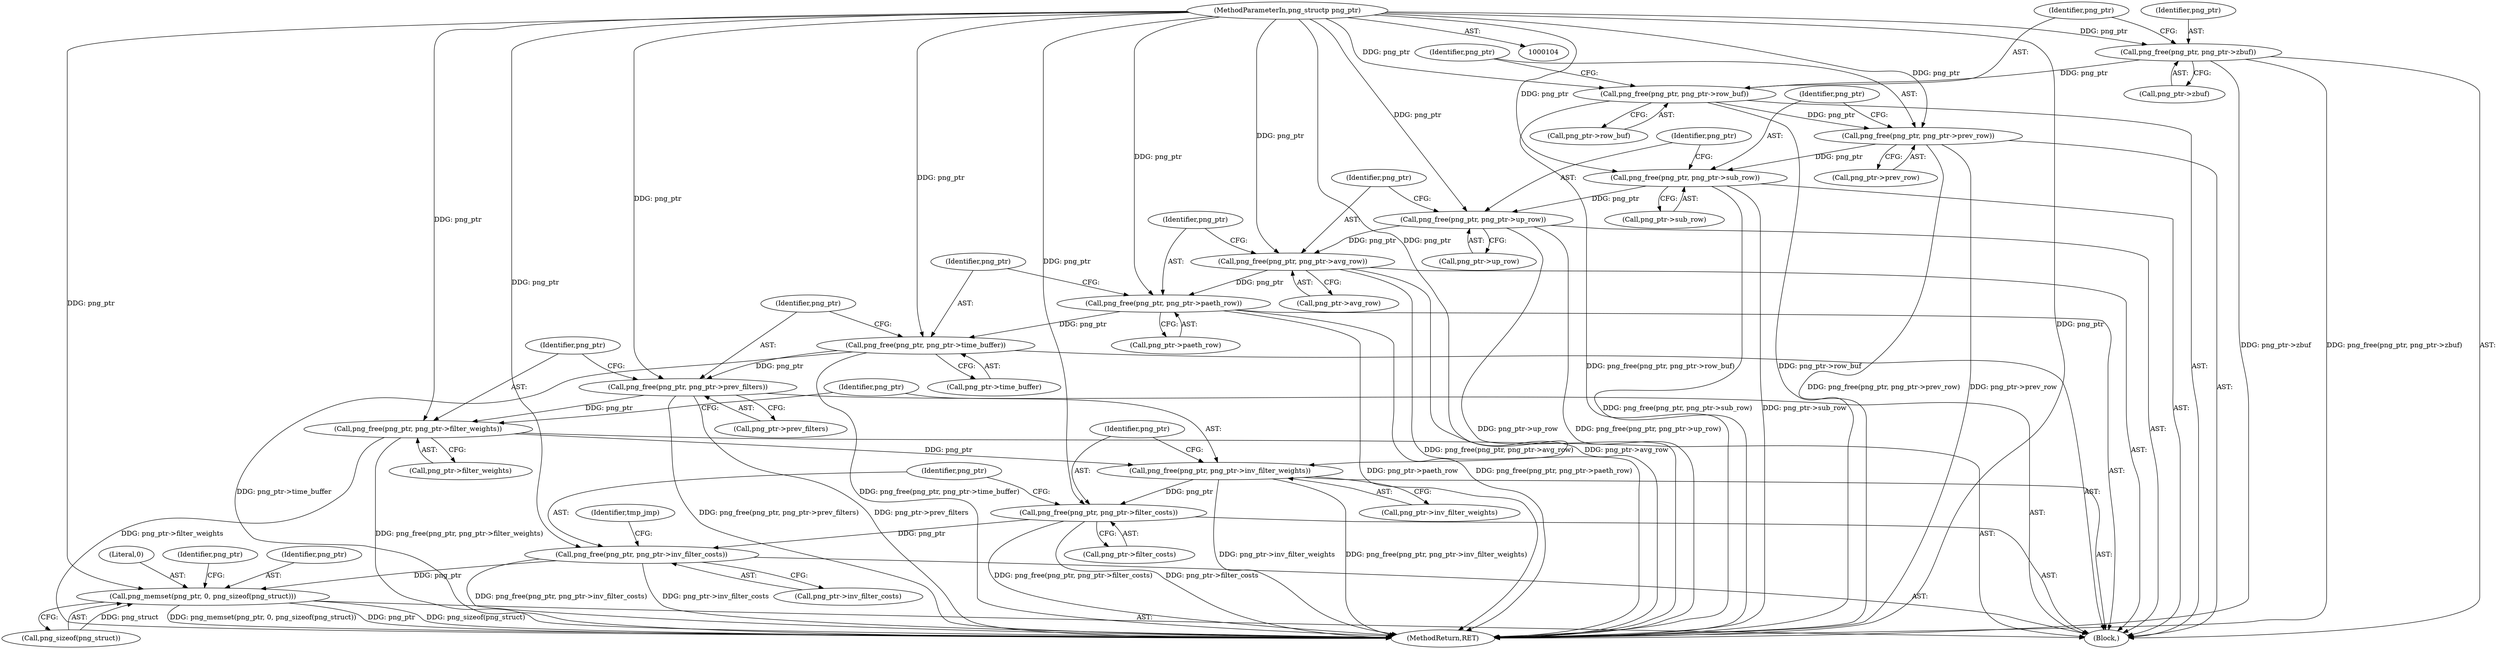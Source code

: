 digraph "1_Chrome_7f3d85b096f66870a15b37c2f40b219b2e292693_27@API" {
"1000175" [label="(Call,png_free(png_ptr, png_ptr->filter_costs))"];
"1000170" [label="(Call,png_free(png_ptr, png_ptr->inv_filter_weights))"];
"1000165" [label="(Call,png_free(png_ptr, png_ptr->filter_weights))"];
"1000160" [label="(Call,png_free(png_ptr, png_ptr->prev_filters))"];
"1000155" [label="(Call,png_free(png_ptr, png_ptr->time_buffer))"];
"1000150" [label="(Call,png_free(png_ptr, png_ptr->paeth_row))"];
"1000145" [label="(Call,png_free(png_ptr, png_ptr->avg_row))"];
"1000140" [label="(Call,png_free(png_ptr, png_ptr->up_row))"];
"1000135" [label="(Call,png_free(png_ptr, png_ptr->sub_row))"];
"1000130" [label="(Call,png_free(png_ptr, png_ptr->prev_row))"];
"1000125" [label="(Call,png_free(png_ptr, png_ptr->row_buf))"];
"1000120" [label="(Call,png_free(png_ptr, png_ptr->zbuf))"];
"1000105" [label="(MethodParameterIn,png_structp png_ptr)"];
"1000180" [label="(Call,png_free(png_ptr, png_ptr->inv_filter_costs))"];
"1000212" [label="(Call,png_memset(png_ptr, 0, png_sizeof(png_struct)))"];
"1000156" [label="(Identifier,png_ptr)"];
"1000177" [label="(Call,png_ptr->filter_costs)"];
"1000162" [label="(Call,png_ptr->prev_filters)"];
"1000215" [label="(Call,png_sizeof(png_struct))"];
"1000176" [label="(Identifier,png_ptr)"];
"1000151" [label="(Identifier,png_ptr)"];
"1000244" [label="(MethodReturn,RET)"];
"1000150" [label="(Call,png_free(png_ptr, png_ptr->paeth_row))"];
"1000146" [label="(Identifier,png_ptr)"];
"1000165" [label="(Call,png_free(png_ptr, png_ptr->filter_weights))"];
"1000141" [label="(Identifier,png_ptr)"];
"1000166" [label="(Identifier,png_ptr)"];
"1000121" [label="(Identifier,png_ptr)"];
"1000171" [label="(Identifier,png_ptr)"];
"1000213" [label="(Identifier,png_ptr)"];
"1000140" [label="(Call,png_free(png_ptr, png_ptr->up_row))"];
"1000137" [label="(Call,png_ptr->sub_row)"];
"1000212" [label="(Call,png_memset(png_ptr, 0, png_sizeof(png_struct)))"];
"1000127" [label="(Call,png_ptr->row_buf)"];
"1000120" [label="(Call,png_free(png_ptr, png_ptr->zbuf))"];
"1000131" [label="(Identifier,png_ptr)"];
"1000160" [label="(Call,png_free(png_ptr, png_ptr->prev_filters))"];
"1000172" [label="(Call,png_ptr->inv_filter_weights)"];
"1000157" [label="(Call,png_ptr->time_buffer)"];
"1000126" [label="(Identifier,png_ptr)"];
"1000161" [label="(Identifier,png_ptr)"];
"1000182" [label="(Call,png_ptr->inv_filter_costs)"];
"1000145" [label="(Call,png_free(png_ptr, png_ptr->avg_row))"];
"1000214" [label="(Literal,0)"];
"1000170" [label="(Call,png_free(png_ptr, png_ptr->inv_filter_weights))"];
"1000130" [label="(Call,png_free(png_ptr, png_ptr->prev_row))"];
"1000125" [label="(Call,png_free(png_ptr, png_ptr->row_buf))"];
"1000132" [label="(Call,png_ptr->prev_row)"];
"1000219" [label="(Identifier,png_ptr)"];
"1000180" [label="(Call,png_free(png_ptr, png_ptr->inv_filter_costs))"];
"1000181" [label="(Identifier,png_ptr)"];
"1000167" [label="(Call,png_ptr->filter_weights)"];
"1000175" [label="(Call,png_free(png_ptr, png_ptr->filter_costs))"];
"1000136" [label="(Identifier,png_ptr)"];
"1000152" [label="(Call,png_ptr->paeth_row)"];
"1000106" [label="(Block,)"];
"1000105" [label="(MethodParameterIn,png_structp png_ptr)"];
"1000155" [label="(Call,png_free(png_ptr, png_ptr->time_buffer))"];
"1000147" [label="(Call,png_ptr->avg_row)"];
"1000142" [label="(Call,png_ptr->up_row)"];
"1000186" [label="(Identifier,tmp_jmp)"];
"1000135" [label="(Call,png_free(png_ptr, png_ptr->sub_row))"];
"1000122" [label="(Call,png_ptr->zbuf)"];
"1000175" -> "1000106"  [label="AST: "];
"1000175" -> "1000177"  [label="CFG: "];
"1000176" -> "1000175"  [label="AST: "];
"1000177" -> "1000175"  [label="AST: "];
"1000181" -> "1000175"  [label="CFG: "];
"1000175" -> "1000244"  [label="DDG: png_ptr->filter_costs"];
"1000175" -> "1000244"  [label="DDG: png_free(png_ptr, png_ptr->filter_costs)"];
"1000170" -> "1000175"  [label="DDG: png_ptr"];
"1000105" -> "1000175"  [label="DDG: png_ptr"];
"1000175" -> "1000180"  [label="DDG: png_ptr"];
"1000170" -> "1000106"  [label="AST: "];
"1000170" -> "1000172"  [label="CFG: "];
"1000171" -> "1000170"  [label="AST: "];
"1000172" -> "1000170"  [label="AST: "];
"1000176" -> "1000170"  [label="CFG: "];
"1000170" -> "1000244"  [label="DDG: png_ptr->inv_filter_weights"];
"1000170" -> "1000244"  [label="DDG: png_free(png_ptr, png_ptr->inv_filter_weights)"];
"1000165" -> "1000170"  [label="DDG: png_ptr"];
"1000105" -> "1000170"  [label="DDG: png_ptr"];
"1000165" -> "1000106"  [label="AST: "];
"1000165" -> "1000167"  [label="CFG: "];
"1000166" -> "1000165"  [label="AST: "];
"1000167" -> "1000165"  [label="AST: "];
"1000171" -> "1000165"  [label="CFG: "];
"1000165" -> "1000244"  [label="DDG: png_ptr->filter_weights"];
"1000165" -> "1000244"  [label="DDG: png_free(png_ptr, png_ptr->filter_weights)"];
"1000160" -> "1000165"  [label="DDG: png_ptr"];
"1000105" -> "1000165"  [label="DDG: png_ptr"];
"1000160" -> "1000106"  [label="AST: "];
"1000160" -> "1000162"  [label="CFG: "];
"1000161" -> "1000160"  [label="AST: "];
"1000162" -> "1000160"  [label="AST: "];
"1000166" -> "1000160"  [label="CFG: "];
"1000160" -> "1000244"  [label="DDG: png_free(png_ptr, png_ptr->prev_filters)"];
"1000160" -> "1000244"  [label="DDG: png_ptr->prev_filters"];
"1000155" -> "1000160"  [label="DDG: png_ptr"];
"1000105" -> "1000160"  [label="DDG: png_ptr"];
"1000155" -> "1000106"  [label="AST: "];
"1000155" -> "1000157"  [label="CFG: "];
"1000156" -> "1000155"  [label="AST: "];
"1000157" -> "1000155"  [label="AST: "];
"1000161" -> "1000155"  [label="CFG: "];
"1000155" -> "1000244"  [label="DDG: png_ptr->time_buffer"];
"1000155" -> "1000244"  [label="DDG: png_free(png_ptr, png_ptr->time_buffer)"];
"1000150" -> "1000155"  [label="DDG: png_ptr"];
"1000105" -> "1000155"  [label="DDG: png_ptr"];
"1000150" -> "1000106"  [label="AST: "];
"1000150" -> "1000152"  [label="CFG: "];
"1000151" -> "1000150"  [label="AST: "];
"1000152" -> "1000150"  [label="AST: "];
"1000156" -> "1000150"  [label="CFG: "];
"1000150" -> "1000244"  [label="DDG: png_ptr->paeth_row"];
"1000150" -> "1000244"  [label="DDG: png_free(png_ptr, png_ptr->paeth_row)"];
"1000145" -> "1000150"  [label="DDG: png_ptr"];
"1000105" -> "1000150"  [label="DDG: png_ptr"];
"1000145" -> "1000106"  [label="AST: "];
"1000145" -> "1000147"  [label="CFG: "];
"1000146" -> "1000145"  [label="AST: "];
"1000147" -> "1000145"  [label="AST: "];
"1000151" -> "1000145"  [label="CFG: "];
"1000145" -> "1000244"  [label="DDG: png_free(png_ptr, png_ptr->avg_row)"];
"1000145" -> "1000244"  [label="DDG: png_ptr->avg_row"];
"1000140" -> "1000145"  [label="DDG: png_ptr"];
"1000105" -> "1000145"  [label="DDG: png_ptr"];
"1000140" -> "1000106"  [label="AST: "];
"1000140" -> "1000142"  [label="CFG: "];
"1000141" -> "1000140"  [label="AST: "];
"1000142" -> "1000140"  [label="AST: "];
"1000146" -> "1000140"  [label="CFG: "];
"1000140" -> "1000244"  [label="DDG: png_ptr->up_row"];
"1000140" -> "1000244"  [label="DDG: png_free(png_ptr, png_ptr->up_row)"];
"1000135" -> "1000140"  [label="DDG: png_ptr"];
"1000105" -> "1000140"  [label="DDG: png_ptr"];
"1000135" -> "1000106"  [label="AST: "];
"1000135" -> "1000137"  [label="CFG: "];
"1000136" -> "1000135"  [label="AST: "];
"1000137" -> "1000135"  [label="AST: "];
"1000141" -> "1000135"  [label="CFG: "];
"1000135" -> "1000244"  [label="DDG: png_free(png_ptr, png_ptr->sub_row)"];
"1000135" -> "1000244"  [label="DDG: png_ptr->sub_row"];
"1000130" -> "1000135"  [label="DDG: png_ptr"];
"1000105" -> "1000135"  [label="DDG: png_ptr"];
"1000130" -> "1000106"  [label="AST: "];
"1000130" -> "1000132"  [label="CFG: "];
"1000131" -> "1000130"  [label="AST: "];
"1000132" -> "1000130"  [label="AST: "];
"1000136" -> "1000130"  [label="CFG: "];
"1000130" -> "1000244"  [label="DDG: png_free(png_ptr, png_ptr->prev_row)"];
"1000130" -> "1000244"  [label="DDG: png_ptr->prev_row"];
"1000125" -> "1000130"  [label="DDG: png_ptr"];
"1000105" -> "1000130"  [label="DDG: png_ptr"];
"1000125" -> "1000106"  [label="AST: "];
"1000125" -> "1000127"  [label="CFG: "];
"1000126" -> "1000125"  [label="AST: "];
"1000127" -> "1000125"  [label="AST: "];
"1000131" -> "1000125"  [label="CFG: "];
"1000125" -> "1000244"  [label="DDG: png_free(png_ptr, png_ptr->row_buf)"];
"1000125" -> "1000244"  [label="DDG: png_ptr->row_buf"];
"1000120" -> "1000125"  [label="DDG: png_ptr"];
"1000105" -> "1000125"  [label="DDG: png_ptr"];
"1000120" -> "1000106"  [label="AST: "];
"1000120" -> "1000122"  [label="CFG: "];
"1000121" -> "1000120"  [label="AST: "];
"1000122" -> "1000120"  [label="AST: "];
"1000126" -> "1000120"  [label="CFG: "];
"1000120" -> "1000244"  [label="DDG: png_free(png_ptr, png_ptr->zbuf)"];
"1000120" -> "1000244"  [label="DDG: png_ptr->zbuf"];
"1000105" -> "1000120"  [label="DDG: png_ptr"];
"1000105" -> "1000104"  [label="AST: "];
"1000105" -> "1000244"  [label="DDG: png_ptr"];
"1000105" -> "1000180"  [label="DDG: png_ptr"];
"1000105" -> "1000212"  [label="DDG: png_ptr"];
"1000180" -> "1000106"  [label="AST: "];
"1000180" -> "1000182"  [label="CFG: "];
"1000181" -> "1000180"  [label="AST: "];
"1000182" -> "1000180"  [label="AST: "];
"1000186" -> "1000180"  [label="CFG: "];
"1000180" -> "1000244"  [label="DDG: png_ptr->inv_filter_costs"];
"1000180" -> "1000244"  [label="DDG: png_free(png_ptr, png_ptr->inv_filter_costs)"];
"1000180" -> "1000212"  [label="DDG: png_ptr"];
"1000212" -> "1000106"  [label="AST: "];
"1000212" -> "1000215"  [label="CFG: "];
"1000213" -> "1000212"  [label="AST: "];
"1000214" -> "1000212"  [label="AST: "];
"1000215" -> "1000212"  [label="AST: "];
"1000219" -> "1000212"  [label="CFG: "];
"1000212" -> "1000244"  [label="DDG: png_memset(png_ptr, 0, png_sizeof(png_struct))"];
"1000212" -> "1000244"  [label="DDG: png_ptr"];
"1000212" -> "1000244"  [label="DDG: png_sizeof(png_struct)"];
"1000215" -> "1000212"  [label="DDG: png_struct"];
}
